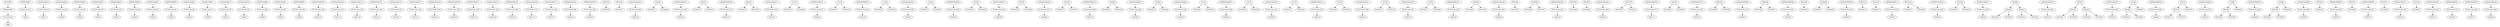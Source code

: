 digraph A { 
FUNCCALL6 -> VAR2
EXPRSTMR1 -> FUNCCALL6
FUNCCALL12 -> VAR8
EXPRSTMR7 -> FUNCCALL12
FUNCCALL18 -> VAR14
EXPRSTMR13 -> FUNCCALL18
FUNCCALL24 -> VAR20
EXPRSTMR19 -> FUNCCALL24
FUNCCALL30 -> VAR26
EXPRSTMR25 -> FUNCCALL30
FUNCCALL36 -> VAR32
EXPRSTMR31 -> FUNCCALL36
FUNCCALL42 -> VAR38
EXPRSTMR37 -> FUNCCALL42
FUNCCALL48 -> VAR44
EXPRSTMR43 -> FUNCCALL48
FUNCCALL54 -> VAR50
EXPRSTMR49 -> FUNCCALL54
FUNCCALL60 -> VAR56
EXPRSTMR55 -> FUNCCALL60
FUNCCALL66 -> VAR62
EXPRSTMR61 -> FUNCCALL66
FUNCCALL72 -> VAR68
EXPRSTMR67 -> FUNCCALL72
FUNCCALL78 -> VAR74
EXPRSTMR73 -> FUNCCALL78
FUNCCALL84 -> VAR80
EXPRSTMR79 -> FUNCCALL84
FUNCCALL90 -> VAR86
EXPRSTMR85 -> FUNCCALL90
FUNCCALL96 -> VAR92
EXPRSTMR91 -> FUNCCALL96
FUNCCALL102 -> VAR98
EXPRSTMR97 -> FUNCCALL102
FUNCCALL108 -> VAR104
EXPRSTMR103 -> FUNCCALL108
FUNCCALL114 -> VAR110
EXPRSTMR109 -> FUNCCALL114
FUNCCALL120 -> VAR116
EXPRSTMR115 -> FUNCCALL120
FUNCCALL126 -> VAR122
EXPRSTMR121 -> FUNCCALL126
FUNCCALL132 -> VAR128
EXPRSTMR127 -> FUNCCALL132
FUNCCALL138 -> VAR134
EXPRSTMR133 -> FUNCCALL138
FUNCCALL144 -> VAR140
EXPRSTMR139 -> FUNCCALL144
FUNCCALL150 -> VAR146
EXPRSTMR145 -> FUNCCALL150
FUNCCALL156 -> VAR152
EXPRSTMR151 -> FUNCCALL156
FUNCCALL162 -> VAR158
EXPRSTMR157 -> FUNCCALL162
FUNCCALL168 -> VAR164
EXPRSTMR163 -> FUNCCALL168
FUNCCALL174 -> VAR170
EXPRSTMR169 -> FUNCCALL174
FUNCCALL180 -> VAR176
EXPRSTMR175 -> FUNCCALL180
FUNCCALL186 -> VAR182
EXPRSTMR181 -> FUNCCALL186
FUNCCALL192 -> VAR188
EXPRSTMR187 -> FUNCCALL192
NEG196 -> NUM195
NEG198 -> NUM197
FUNCCALL200 -> VAR194
EXPRSTMR193 -> FUNCCALL200
EQ206 -> NUM205
EQ206 -> NUM204
FUNCCALL208 -> VAR202
EXPRSTMR201 -> FUNCCALL208
EQ214 -> NUM213
EQ214 -> NUM212
FUNCCALL216 -> VAR210
EXPRSTMR209 -> FUNCCALL216
EQ222 -> NUM221
EQ222 -> NUM220
FUNCCALL224 -> VAR218
EXPRSTMR217 -> FUNCCALL224
LT230 -> NUM229
LT230 -> NUM228
FUNCCALL232 -> VAR226
EXPRSTMR225 -> FUNCCALL232
LT238 -> NUM237
LT238 -> NUM236
FUNCCALL240 -> VAR234
EXPRSTMR233 -> FUNCCALL240
LT246 -> NUM245
LT246 -> NUM244
FUNCCALL248 -> VAR242
EXPRSTMR241 -> FUNCCALL248
LE254 -> NUM253
LE254 -> NUM252
FUNCCALL256 -> VAR250
EXPRSTMR249 -> FUNCCALL256
LE262 -> NUM261
LE262 -> NUM260
FUNCCALL264 -> VAR258
EXPRSTMR257 -> FUNCCALL264
LE270 -> NUM269
LE270 -> NUM268
FUNCCALL272 -> VAR266
EXPRSTMR265 -> FUNCCALL272
EQ278 -> NUM277
EQ278 -> NUM276
FUNCCALL280 -> VAR274
EXPRSTMR273 -> FUNCCALL280
EQ286 -> NUM285
EQ286 -> NUM284
FUNCCALL288 -> VAR282
EXPRSTMR281 -> FUNCCALL288
EQ294 -> NUM293
EQ294 -> NUM292
FUNCCALL296 -> VAR290
EXPRSTMR289 -> FUNCCALL296
LT302 -> NUM301
LT302 -> NUM300
FUNCCALL304 -> VAR298
EXPRSTMR297 -> FUNCCALL304
LT310 -> NUM309
LT310 -> NUM308
FUNCCALL312 -> VAR306
EXPRSTMR305 -> FUNCCALL312
LT318 -> NUM317
LT318 -> NUM316
FUNCCALL320 -> VAR314
EXPRSTMR313 -> FUNCCALL320
LE326 -> NUM325
LE326 -> NUM324
FUNCCALL328 -> VAR322
EXPRSTMR321 -> FUNCCALL328
LE334 -> NUM333
LE334 -> NUM332
FUNCCALL336 -> VAR330
EXPRSTMR329 -> FUNCCALL336
LE342 -> NUM341
LE342 -> NUM340
FUNCCALL344 -> VAR338
EXPRSTMR337 -> FUNCCALL344
ADD350 -> NUM349
ADD350 -> NUM348
FUNCCALL352 -> VAR346
EXPRSTMR345 -> FUNCCALL352
NEG356 -> NUM355
SUB359 -> NUM358
SUB359 -> NUM357
FUNCCALL361 -> VAR354
EXPRSTMR353 -> FUNCCALL361
NEG365 -> NUM364
NEG367 -> NUM366
FUNCCALL369 -> VAR363
EXPRSTMR362 -> FUNCCALL369
MUL375 -> NUM374
MUL375 -> NUM373
FUNCCALL377 -> VAR371
EXPRSTMR370 -> FUNCCALL377
DIV383 -> NUM382
DIV383 -> NUM381
FUNCCALL385 -> VAR379
EXPRSTMR378 -> FUNCCALL385
ADD391 -> NUM390
ADD391 -> NUM389
FUNCCALL393 -> VAR387
EXPRSTMR386 -> FUNCCALL393
ADD399 -> NUM398
ADD399 -> NUM397
FUNCCALL401 -> VAR395
EXPRSTMR394 -> FUNCCALL401
NEG405 -> NUM404
SUB408 -> NUM407
SUB408 -> NUM406
FUNCCALL410 -> VAR403
EXPRSTMR402 -> FUNCCALL410
NEG414 -> NUM413
NEG416 -> NUM415
FUNCCALL418 -> VAR412
EXPRSTMR411 -> FUNCCALL418
MUL424 -> NUM423
MUL424 -> NUM422
FUNCCALL426 -> VAR420
EXPRSTMR419 -> FUNCCALL426
DIV432 -> NUM431
DIV432 -> NUM430
FUNCCALL434 -> VAR428
EXPRSTMR427 -> FUNCCALL434
DIV440 -> NUM439
DIV440 -> NUM438
DIV443 -> NUM442
DIV443 -> NUM441
EQ444 -> DIV443
EQ444 -> DIV440
FUNCCALL446 -> VAR436
EXPRSTMR435 -> FUNCCALL446
DIV452 -> NUM451
DIV452 -> NUM450
DIV455 -> NUM454
DIV455 -> NUM453
NE456 -> DIV455
NE456 -> DIV452
FUNCCALL458 -> VAR448
EXPRSTMR447 -> FUNCCALL458
DIV464 -> NUM463
DIV464 -> NUM462
LT466 -> NUM465
LT466 -> DIV464
FUNCCALL468 -> VAR460
EXPRSTMR459 -> FUNCCALL468
DIV474 -> NUM473
DIV474 -> NUM472
LE476 -> NUM475
LE476 -> DIV474
FUNCCALL478 -> VAR470
EXPRSTMR469 -> FUNCCALL478
DIV484 -> NUM483
DIV484 -> NUM482
LT486 -> DIV484
LT486 -> NUM485
FUNCCALL488 -> VAR480
EXPRSTMR479 -> FUNCCALL488
DIV494 -> NUM493
DIV494 -> NUM492
LE496 -> DIV494
LE496 -> NUM495
FUNCCALL498 -> VAR490
EXPRSTMR489 -> FUNCCALL498
NOT503 -> NUM502
FUNCCALL505 -> VAR500
EXPRSTMR499 -> FUNCCALL505
NOT510 -> NUM509
FUNCCALL512 -> VAR507
EXPRSTMR506 -> FUNCCALL512
NOT517 -> NUM516
FUNCCALL519 -> VAR514
EXPRSTMR513 -> FUNCCALL519
NOT524 -> NUM523
FUNCCALL526 -> VAR521
EXPRSTMR520 -> FUNCCALL526
FUNCCALL535 -> VAR528
EXPRSTMR527 -> FUNCCALL535
FUNCCALL544 -> VAR537
EXPRSTMR536 -> FUNCCALL544
FUNCCALL548 -> VAR546
EXPRSTMR545 -> FUNCCALL548
BLOCK0 -> EXPRSTMR1
}
